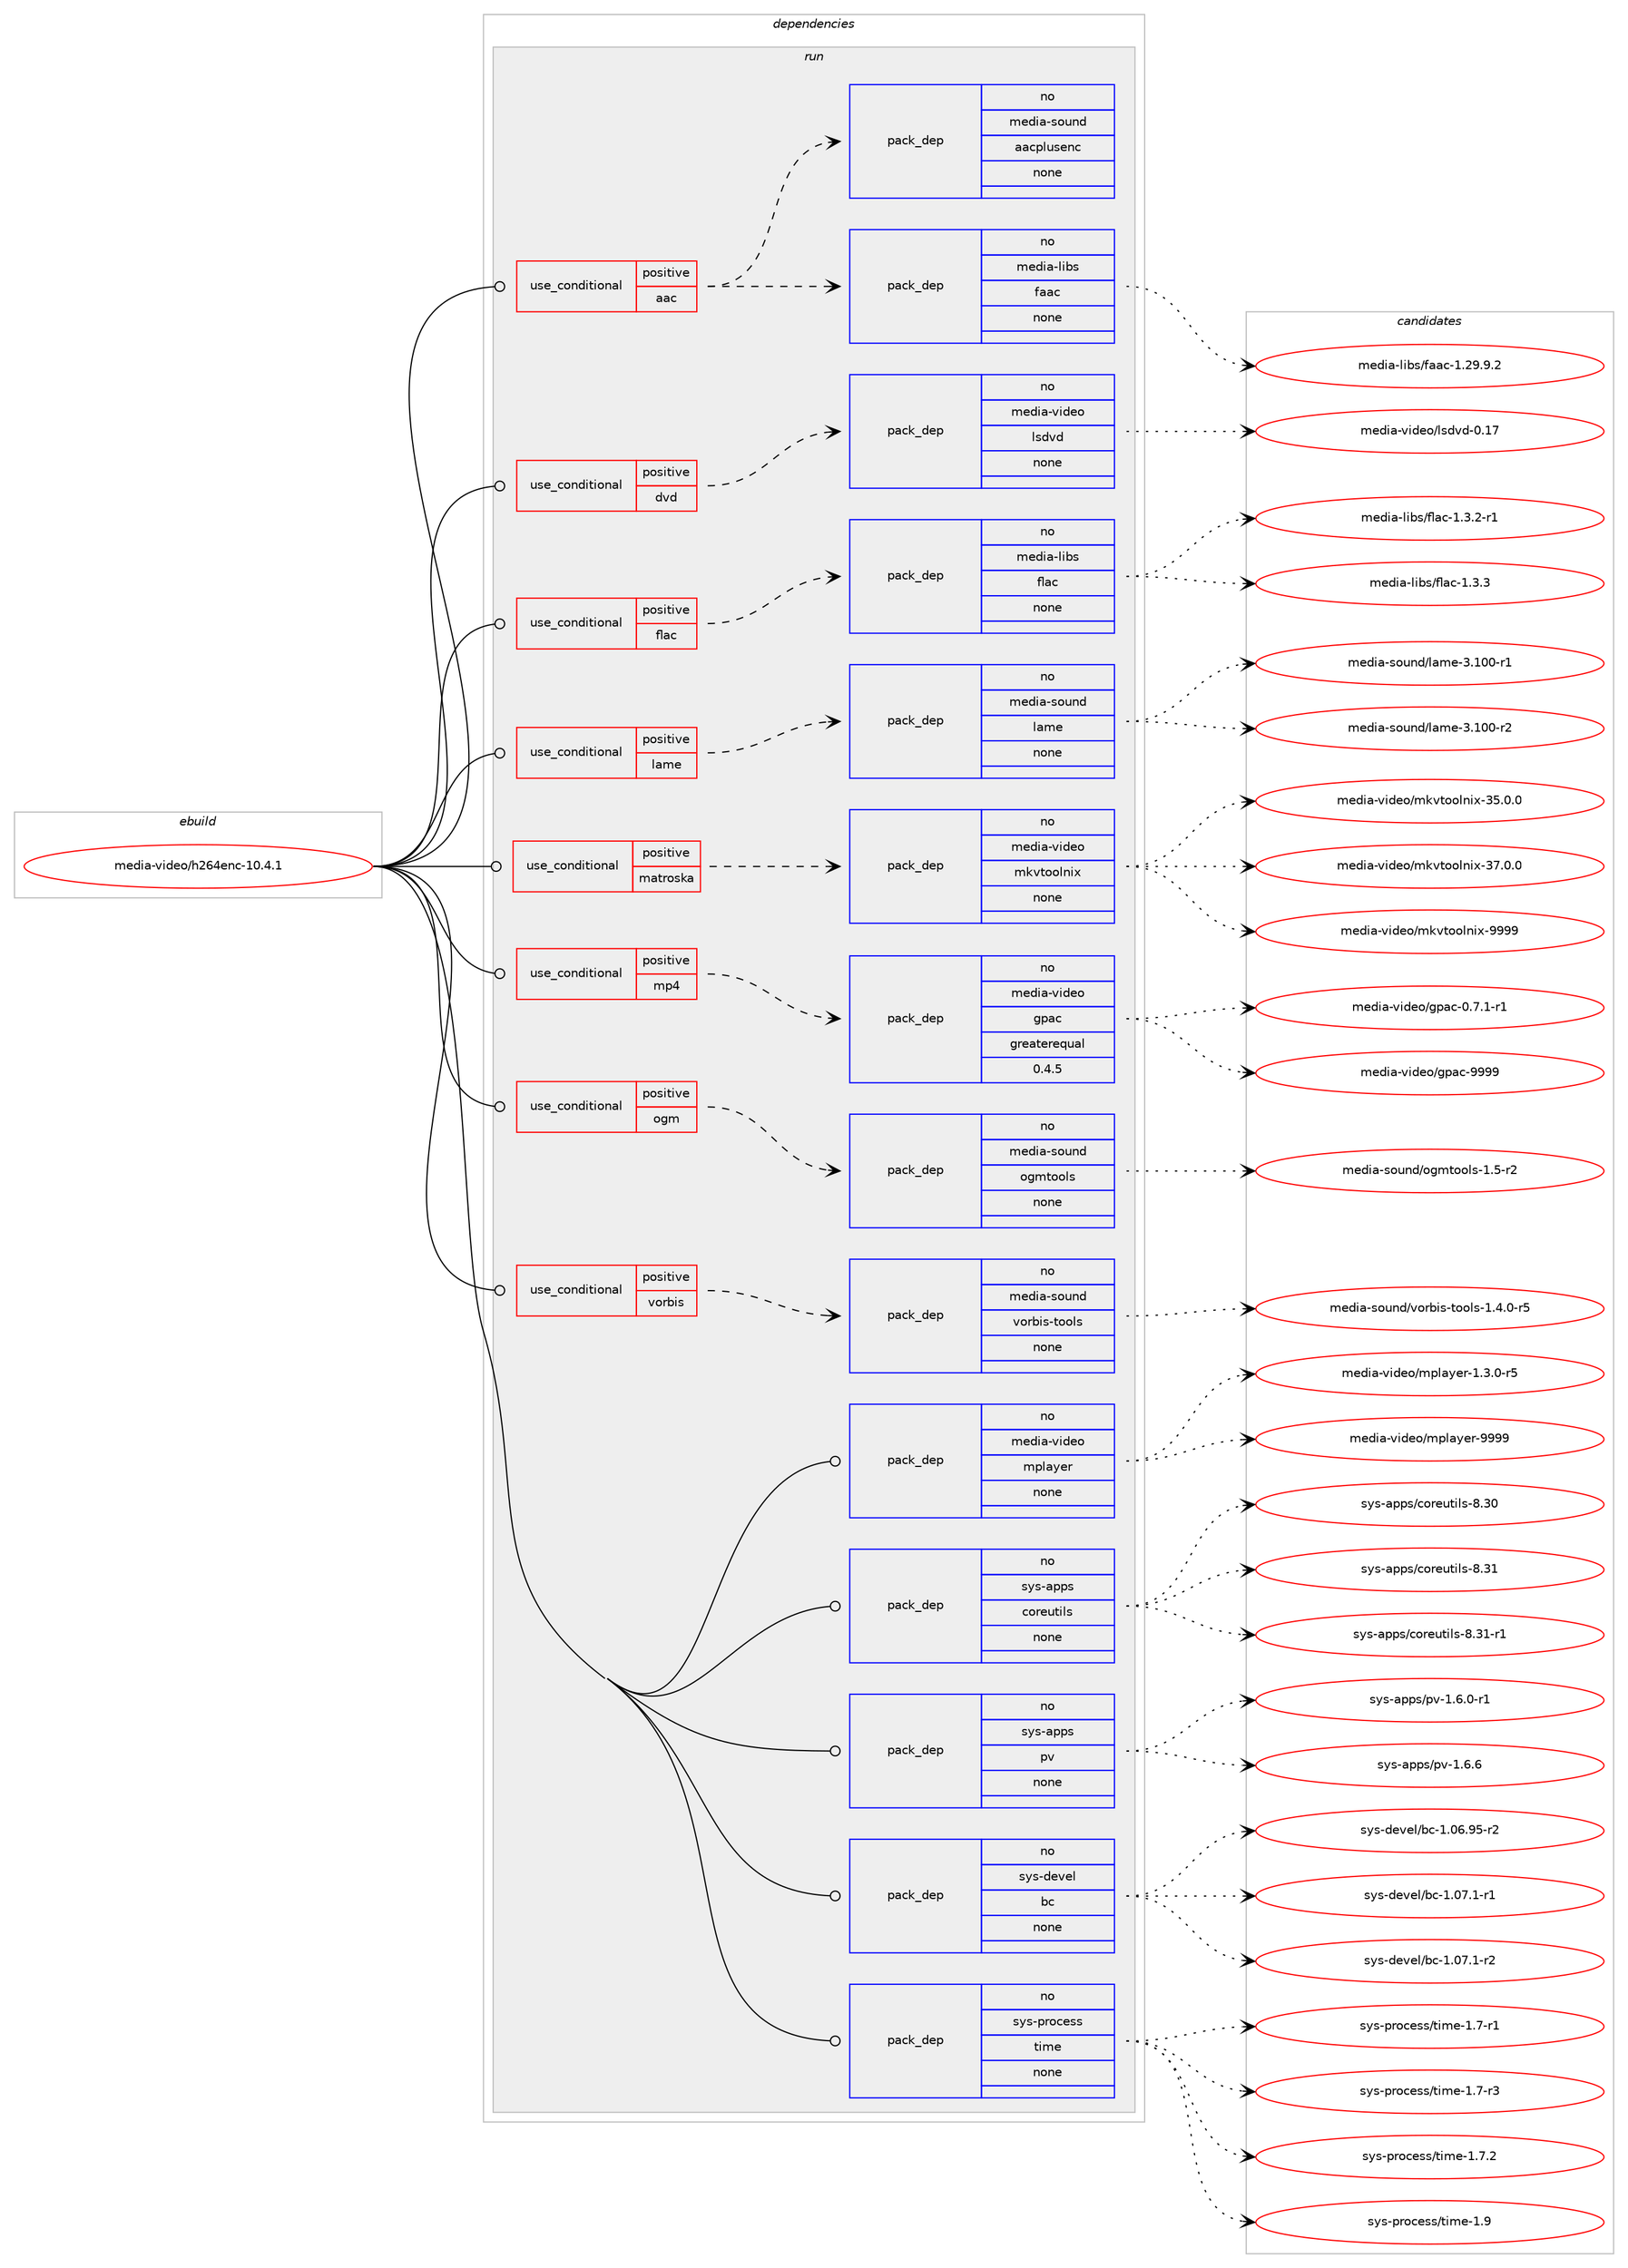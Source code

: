 digraph prolog {

# *************
# Graph options
# *************

newrank=true;
concentrate=true;
compound=true;
graph [rankdir=LR,fontname=Helvetica,fontsize=10,ranksep=1.5];#, ranksep=2.5, nodesep=0.2];
edge  [arrowhead=vee];
node  [fontname=Helvetica,fontsize=10];

# **********
# The ebuild
# **********

subgraph cluster_leftcol {
color=gray;
rank=same;
label=<<i>ebuild</i>>;
id [label="media-video/h264enc-10.4.1", color=red, width=4, href="../media-video/h264enc-10.4.1.svg"];
}

# ****************
# The dependencies
# ****************

subgraph cluster_midcol {
color=gray;
label=<<i>dependencies</i>>;
subgraph cluster_compile {
fillcolor="#eeeeee";
style=filled;
label=<<i>compile</i>>;
}
subgraph cluster_compileandrun {
fillcolor="#eeeeee";
style=filled;
label=<<i>compile and run</i>>;
}
subgraph cluster_run {
fillcolor="#eeeeee";
style=filled;
label=<<i>run</i>>;
subgraph cond196369 {
dependency807715 [label=<<TABLE BORDER="0" CELLBORDER="1" CELLSPACING="0" CELLPADDING="4"><TR><TD ROWSPAN="3" CELLPADDING="10">use_conditional</TD></TR><TR><TD>positive</TD></TR><TR><TD>aac</TD></TR></TABLE>>, shape=none, color=red];
subgraph pack597254 {
dependency807716 [label=<<TABLE BORDER="0" CELLBORDER="1" CELLSPACING="0" CELLPADDING="4" WIDTH="220"><TR><TD ROWSPAN="6" CELLPADDING="30">pack_dep</TD></TR><TR><TD WIDTH="110">no</TD></TR><TR><TD>media-libs</TD></TR><TR><TD>faac</TD></TR><TR><TD>none</TD></TR><TR><TD></TD></TR></TABLE>>, shape=none, color=blue];
}
dependency807715:e -> dependency807716:w [weight=20,style="dashed",arrowhead="vee"];
subgraph pack597255 {
dependency807717 [label=<<TABLE BORDER="0" CELLBORDER="1" CELLSPACING="0" CELLPADDING="4" WIDTH="220"><TR><TD ROWSPAN="6" CELLPADDING="30">pack_dep</TD></TR><TR><TD WIDTH="110">no</TD></TR><TR><TD>media-sound</TD></TR><TR><TD>aacplusenc</TD></TR><TR><TD>none</TD></TR><TR><TD></TD></TR></TABLE>>, shape=none, color=blue];
}
dependency807715:e -> dependency807717:w [weight=20,style="dashed",arrowhead="vee"];
}
id:e -> dependency807715:w [weight=20,style="solid",arrowhead="odot"];
subgraph cond196370 {
dependency807718 [label=<<TABLE BORDER="0" CELLBORDER="1" CELLSPACING="0" CELLPADDING="4"><TR><TD ROWSPAN="3" CELLPADDING="10">use_conditional</TD></TR><TR><TD>positive</TD></TR><TR><TD>dvd</TD></TR></TABLE>>, shape=none, color=red];
subgraph pack597256 {
dependency807719 [label=<<TABLE BORDER="0" CELLBORDER="1" CELLSPACING="0" CELLPADDING="4" WIDTH="220"><TR><TD ROWSPAN="6" CELLPADDING="30">pack_dep</TD></TR><TR><TD WIDTH="110">no</TD></TR><TR><TD>media-video</TD></TR><TR><TD>lsdvd</TD></TR><TR><TD>none</TD></TR><TR><TD></TD></TR></TABLE>>, shape=none, color=blue];
}
dependency807718:e -> dependency807719:w [weight=20,style="dashed",arrowhead="vee"];
}
id:e -> dependency807718:w [weight=20,style="solid",arrowhead="odot"];
subgraph cond196371 {
dependency807720 [label=<<TABLE BORDER="0" CELLBORDER="1" CELLSPACING="0" CELLPADDING="4"><TR><TD ROWSPAN="3" CELLPADDING="10">use_conditional</TD></TR><TR><TD>positive</TD></TR><TR><TD>flac</TD></TR></TABLE>>, shape=none, color=red];
subgraph pack597257 {
dependency807721 [label=<<TABLE BORDER="0" CELLBORDER="1" CELLSPACING="0" CELLPADDING="4" WIDTH="220"><TR><TD ROWSPAN="6" CELLPADDING="30">pack_dep</TD></TR><TR><TD WIDTH="110">no</TD></TR><TR><TD>media-libs</TD></TR><TR><TD>flac</TD></TR><TR><TD>none</TD></TR><TR><TD></TD></TR></TABLE>>, shape=none, color=blue];
}
dependency807720:e -> dependency807721:w [weight=20,style="dashed",arrowhead="vee"];
}
id:e -> dependency807720:w [weight=20,style="solid",arrowhead="odot"];
subgraph cond196372 {
dependency807722 [label=<<TABLE BORDER="0" CELLBORDER="1" CELLSPACING="0" CELLPADDING="4"><TR><TD ROWSPAN="3" CELLPADDING="10">use_conditional</TD></TR><TR><TD>positive</TD></TR><TR><TD>lame</TD></TR></TABLE>>, shape=none, color=red];
subgraph pack597258 {
dependency807723 [label=<<TABLE BORDER="0" CELLBORDER="1" CELLSPACING="0" CELLPADDING="4" WIDTH="220"><TR><TD ROWSPAN="6" CELLPADDING="30">pack_dep</TD></TR><TR><TD WIDTH="110">no</TD></TR><TR><TD>media-sound</TD></TR><TR><TD>lame</TD></TR><TR><TD>none</TD></TR><TR><TD></TD></TR></TABLE>>, shape=none, color=blue];
}
dependency807722:e -> dependency807723:w [weight=20,style="dashed",arrowhead="vee"];
}
id:e -> dependency807722:w [weight=20,style="solid",arrowhead="odot"];
subgraph cond196373 {
dependency807724 [label=<<TABLE BORDER="0" CELLBORDER="1" CELLSPACING="0" CELLPADDING="4"><TR><TD ROWSPAN="3" CELLPADDING="10">use_conditional</TD></TR><TR><TD>positive</TD></TR><TR><TD>matroska</TD></TR></TABLE>>, shape=none, color=red];
subgraph pack597259 {
dependency807725 [label=<<TABLE BORDER="0" CELLBORDER="1" CELLSPACING="0" CELLPADDING="4" WIDTH="220"><TR><TD ROWSPAN="6" CELLPADDING="30">pack_dep</TD></TR><TR><TD WIDTH="110">no</TD></TR><TR><TD>media-video</TD></TR><TR><TD>mkvtoolnix</TD></TR><TR><TD>none</TD></TR><TR><TD></TD></TR></TABLE>>, shape=none, color=blue];
}
dependency807724:e -> dependency807725:w [weight=20,style="dashed",arrowhead="vee"];
}
id:e -> dependency807724:w [weight=20,style="solid",arrowhead="odot"];
subgraph cond196374 {
dependency807726 [label=<<TABLE BORDER="0" CELLBORDER="1" CELLSPACING="0" CELLPADDING="4"><TR><TD ROWSPAN="3" CELLPADDING="10">use_conditional</TD></TR><TR><TD>positive</TD></TR><TR><TD>mp4</TD></TR></TABLE>>, shape=none, color=red];
subgraph pack597260 {
dependency807727 [label=<<TABLE BORDER="0" CELLBORDER="1" CELLSPACING="0" CELLPADDING="4" WIDTH="220"><TR><TD ROWSPAN="6" CELLPADDING="30">pack_dep</TD></TR><TR><TD WIDTH="110">no</TD></TR><TR><TD>media-video</TD></TR><TR><TD>gpac</TD></TR><TR><TD>greaterequal</TD></TR><TR><TD>0.4.5</TD></TR></TABLE>>, shape=none, color=blue];
}
dependency807726:e -> dependency807727:w [weight=20,style="dashed",arrowhead="vee"];
}
id:e -> dependency807726:w [weight=20,style="solid",arrowhead="odot"];
subgraph cond196375 {
dependency807728 [label=<<TABLE BORDER="0" CELLBORDER="1" CELLSPACING="0" CELLPADDING="4"><TR><TD ROWSPAN="3" CELLPADDING="10">use_conditional</TD></TR><TR><TD>positive</TD></TR><TR><TD>ogm</TD></TR></TABLE>>, shape=none, color=red];
subgraph pack597261 {
dependency807729 [label=<<TABLE BORDER="0" CELLBORDER="1" CELLSPACING="0" CELLPADDING="4" WIDTH="220"><TR><TD ROWSPAN="6" CELLPADDING="30">pack_dep</TD></TR><TR><TD WIDTH="110">no</TD></TR><TR><TD>media-sound</TD></TR><TR><TD>ogmtools</TD></TR><TR><TD>none</TD></TR><TR><TD></TD></TR></TABLE>>, shape=none, color=blue];
}
dependency807728:e -> dependency807729:w [weight=20,style="dashed",arrowhead="vee"];
}
id:e -> dependency807728:w [weight=20,style="solid",arrowhead="odot"];
subgraph cond196376 {
dependency807730 [label=<<TABLE BORDER="0" CELLBORDER="1" CELLSPACING="0" CELLPADDING="4"><TR><TD ROWSPAN="3" CELLPADDING="10">use_conditional</TD></TR><TR><TD>positive</TD></TR><TR><TD>vorbis</TD></TR></TABLE>>, shape=none, color=red];
subgraph pack597262 {
dependency807731 [label=<<TABLE BORDER="0" CELLBORDER="1" CELLSPACING="0" CELLPADDING="4" WIDTH="220"><TR><TD ROWSPAN="6" CELLPADDING="30">pack_dep</TD></TR><TR><TD WIDTH="110">no</TD></TR><TR><TD>media-sound</TD></TR><TR><TD>vorbis-tools</TD></TR><TR><TD>none</TD></TR><TR><TD></TD></TR></TABLE>>, shape=none, color=blue];
}
dependency807730:e -> dependency807731:w [weight=20,style="dashed",arrowhead="vee"];
}
id:e -> dependency807730:w [weight=20,style="solid",arrowhead="odot"];
subgraph pack597263 {
dependency807732 [label=<<TABLE BORDER="0" CELLBORDER="1" CELLSPACING="0" CELLPADDING="4" WIDTH="220"><TR><TD ROWSPAN="6" CELLPADDING="30">pack_dep</TD></TR><TR><TD WIDTH="110">no</TD></TR><TR><TD>media-video</TD></TR><TR><TD>mplayer</TD></TR><TR><TD>none</TD></TR><TR><TD></TD></TR></TABLE>>, shape=none, color=blue];
}
id:e -> dependency807732:w [weight=20,style="solid",arrowhead="odot"];
subgraph pack597264 {
dependency807733 [label=<<TABLE BORDER="0" CELLBORDER="1" CELLSPACING="0" CELLPADDING="4" WIDTH="220"><TR><TD ROWSPAN="6" CELLPADDING="30">pack_dep</TD></TR><TR><TD WIDTH="110">no</TD></TR><TR><TD>sys-apps</TD></TR><TR><TD>coreutils</TD></TR><TR><TD>none</TD></TR><TR><TD></TD></TR></TABLE>>, shape=none, color=blue];
}
id:e -> dependency807733:w [weight=20,style="solid",arrowhead="odot"];
subgraph pack597265 {
dependency807734 [label=<<TABLE BORDER="0" CELLBORDER="1" CELLSPACING="0" CELLPADDING="4" WIDTH="220"><TR><TD ROWSPAN="6" CELLPADDING="30">pack_dep</TD></TR><TR><TD WIDTH="110">no</TD></TR><TR><TD>sys-apps</TD></TR><TR><TD>pv</TD></TR><TR><TD>none</TD></TR><TR><TD></TD></TR></TABLE>>, shape=none, color=blue];
}
id:e -> dependency807734:w [weight=20,style="solid",arrowhead="odot"];
subgraph pack597266 {
dependency807735 [label=<<TABLE BORDER="0" CELLBORDER="1" CELLSPACING="0" CELLPADDING="4" WIDTH="220"><TR><TD ROWSPAN="6" CELLPADDING="30">pack_dep</TD></TR><TR><TD WIDTH="110">no</TD></TR><TR><TD>sys-devel</TD></TR><TR><TD>bc</TD></TR><TR><TD>none</TD></TR><TR><TD></TD></TR></TABLE>>, shape=none, color=blue];
}
id:e -> dependency807735:w [weight=20,style="solid",arrowhead="odot"];
subgraph pack597267 {
dependency807736 [label=<<TABLE BORDER="0" CELLBORDER="1" CELLSPACING="0" CELLPADDING="4" WIDTH="220"><TR><TD ROWSPAN="6" CELLPADDING="30">pack_dep</TD></TR><TR><TD WIDTH="110">no</TD></TR><TR><TD>sys-process</TD></TR><TR><TD>time</TD></TR><TR><TD>none</TD></TR><TR><TD></TD></TR></TABLE>>, shape=none, color=blue];
}
id:e -> dependency807736:w [weight=20,style="solid",arrowhead="odot"];
}
}

# **************
# The candidates
# **************

subgraph cluster_choices {
rank=same;
color=gray;
label=<<i>candidates</i>>;

subgraph choice597254 {
color=black;
nodesep=1;
choice10910110010597451081059811547102979799454946505746574650 [label="media-libs/faac-1.29.9.2", color=red, width=4,href="../media-libs/faac-1.29.9.2.svg"];
dependency807716:e -> choice10910110010597451081059811547102979799454946505746574650:w [style=dotted,weight="100"];
}
subgraph choice597255 {
color=black;
nodesep=1;
}
subgraph choice597256 {
color=black;
nodesep=1;
choice1091011001059745118105100101111471081151001181004548464955 [label="media-video/lsdvd-0.17", color=red, width=4,href="../media-video/lsdvd-0.17.svg"];
dependency807719:e -> choice1091011001059745118105100101111471081151001181004548464955:w [style=dotted,weight="100"];
}
subgraph choice597257 {
color=black;
nodesep=1;
choice1091011001059745108105981154710210897994549465146504511449 [label="media-libs/flac-1.3.2-r1", color=red, width=4,href="../media-libs/flac-1.3.2-r1.svg"];
choice109101100105974510810598115471021089799454946514651 [label="media-libs/flac-1.3.3", color=red, width=4,href="../media-libs/flac-1.3.3.svg"];
dependency807721:e -> choice1091011001059745108105981154710210897994549465146504511449:w [style=dotted,weight="100"];
dependency807721:e -> choice109101100105974510810598115471021089799454946514651:w [style=dotted,weight="100"];
}
subgraph choice597258 {
color=black;
nodesep=1;
choice109101100105974511511111711010047108971091014551464948484511449 [label="media-sound/lame-3.100-r1", color=red, width=4,href="../media-sound/lame-3.100-r1.svg"];
choice109101100105974511511111711010047108971091014551464948484511450 [label="media-sound/lame-3.100-r2", color=red, width=4,href="../media-sound/lame-3.100-r2.svg"];
dependency807723:e -> choice109101100105974511511111711010047108971091014551464948484511449:w [style=dotted,weight="100"];
dependency807723:e -> choice109101100105974511511111711010047108971091014551464948484511450:w [style=dotted,weight="100"];
}
subgraph choice597259 {
color=black;
nodesep=1;
choice10910110010597451181051001011114710910711811611111110811010512045515346484648 [label="media-video/mkvtoolnix-35.0.0", color=red, width=4,href="../media-video/mkvtoolnix-35.0.0.svg"];
choice10910110010597451181051001011114710910711811611111110811010512045515546484648 [label="media-video/mkvtoolnix-37.0.0", color=red, width=4,href="../media-video/mkvtoolnix-37.0.0.svg"];
choice1091011001059745118105100101111471091071181161111111081101051204557575757 [label="media-video/mkvtoolnix-9999", color=red, width=4,href="../media-video/mkvtoolnix-9999.svg"];
dependency807725:e -> choice10910110010597451181051001011114710910711811611111110811010512045515346484648:w [style=dotted,weight="100"];
dependency807725:e -> choice10910110010597451181051001011114710910711811611111110811010512045515546484648:w [style=dotted,weight="100"];
dependency807725:e -> choice1091011001059745118105100101111471091071181161111111081101051204557575757:w [style=dotted,weight="100"];
}
subgraph choice597260 {
color=black;
nodesep=1;
choice10910110010597451181051001011114710311297994548465546494511449 [label="media-video/gpac-0.7.1-r1", color=red, width=4,href="../media-video/gpac-0.7.1-r1.svg"];
choice10910110010597451181051001011114710311297994557575757 [label="media-video/gpac-9999", color=red, width=4,href="../media-video/gpac-9999.svg"];
dependency807727:e -> choice10910110010597451181051001011114710311297994548465546494511449:w [style=dotted,weight="100"];
dependency807727:e -> choice10910110010597451181051001011114710311297994557575757:w [style=dotted,weight="100"];
}
subgraph choice597261 {
color=black;
nodesep=1;
choice109101100105974511511111711010047111103109116111111108115454946534511450 [label="media-sound/ogmtools-1.5-r2", color=red, width=4,href="../media-sound/ogmtools-1.5-r2.svg"];
dependency807729:e -> choice109101100105974511511111711010047111103109116111111108115454946534511450:w [style=dotted,weight="100"];
}
subgraph choice597262 {
color=black;
nodesep=1;
choice10910110010597451151111171101004711811111498105115451161111111081154549465246484511453 [label="media-sound/vorbis-tools-1.4.0-r5", color=red, width=4,href="../media-sound/vorbis-tools-1.4.0-r5.svg"];
dependency807731:e -> choice10910110010597451151111171101004711811111498105115451161111111081154549465246484511453:w [style=dotted,weight="100"];
}
subgraph choice597263 {
color=black;
nodesep=1;
choice109101100105974511810510010111147109112108971211011144549465146484511453 [label="media-video/mplayer-1.3.0-r5", color=red, width=4,href="../media-video/mplayer-1.3.0-r5.svg"];
choice109101100105974511810510010111147109112108971211011144557575757 [label="media-video/mplayer-9999", color=red, width=4,href="../media-video/mplayer-9999.svg"];
dependency807732:e -> choice109101100105974511810510010111147109112108971211011144549465146484511453:w [style=dotted,weight="100"];
dependency807732:e -> choice109101100105974511810510010111147109112108971211011144557575757:w [style=dotted,weight="100"];
}
subgraph choice597264 {
color=black;
nodesep=1;
choice115121115459711211211547991111141011171161051081154556465148 [label="sys-apps/coreutils-8.30", color=red, width=4,href="../sys-apps/coreutils-8.30.svg"];
choice115121115459711211211547991111141011171161051081154556465149 [label="sys-apps/coreutils-8.31", color=red, width=4,href="../sys-apps/coreutils-8.31.svg"];
choice1151211154597112112115479911111410111711610510811545564651494511449 [label="sys-apps/coreutils-8.31-r1", color=red, width=4,href="../sys-apps/coreutils-8.31-r1.svg"];
dependency807733:e -> choice115121115459711211211547991111141011171161051081154556465148:w [style=dotted,weight="100"];
dependency807733:e -> choice115121115459711211211547991111141011171161051081154556465149:w [style=dotted,weight="100"];
dependency807733:e -> choice1151211154597112112115479911111410111711610510811545564651494511449:w [style=dotted,weight="100"];
}
subgraph choice597265 {
color=black;
nodesep=1;
choice1151211154597112112115471121184549465446484511449 [label="sys-apps/pv-1.6.0-r1", color=red, width=4,href="../sys-apps/pv-1.6.0-r1.svg"];
choice115121115459711211211547112118454946544654 [label="sys-apps/pv-1.6.6", color=red, width=4,href="../sys-apps/pv-1.6.6.svg"];
dependency807734:e -> choice1151211154597112112115471121184549465446484511449:w [style=dotted,weight="100"];
dependency807734:e -> choice115121115459711211211547112118454946544654:w [style=dotted,weight="100"];
}
subgraph choice597266 {
color=black;
nodesep=1;
choice1151211154510010111810110847989945494648544657534511450 [label="sys-devel/bc-1.06.95-r2", color=red, width=4,href="../sys-devel/bc-1.06.95-r2.svg"];
choice11512111545100101118101108479899454946485546494511449 [label="sys-devel/bc-1.07.1-r1", color=red, width=4,href="../sys-devel/bc-1.07.1-r1.svg"];
choice11512111545100101118101108479899454946485546494511450 [label="sys-devel/bc-1.07.1-r2", color=red, width=4,href="../sys-devel/bc-1.07.1-r2.svg"];
dependency807735:e -> choice1151211154510010111810110847989945494648544657534511450:w [style=dotted,weight="100"];
dependency807735:e -> choice11512111545100101118101108479899454946485546494511449:w [style=dotted,weight="100"];
dependency807735:e -> choice11512111545100101118101108479899454946485546494511450:w [style=dotted,weight="100"];
}
subgraph choice597267 {
color=black;
nodesep=1;
choice115121115451121141119910111511547116105109101454946554511449 [label="sys-process/time-1.7-r1", color=red, width=4,href="../sys-process/time-1.7-r1.svg"];
choice115121115451121141119910111511547116105109101454946554511451 [label="sys-process/time-1.7-r3", color=red, width=4,href="../sys-process/time-1.7-r3.svg"];
choice115121115451121141119910111511547116105109101454946554650 [label="sys-process/time-1.7.2", color=red, width=4,href="../sys-process/time-1.7.2.svg"];
choice11512111545112114111991011151154711610510910145494657 [label="sys-process/time-1.9", color=red, width=4,href="../sys-process/time-1.9.svg"];
dependency807736:e -> choice115121115451121141119910111511547116105109101454946554511449:w [style=dotted,weight="100"];
dependency807736:e -> choice115121115451121141119910111511547116105109101454946554511451:w [style=dotted,weight="100"];
dependency807736:e -> choice115121115451121141119910111511547116105109101454946554650:w [style=dotted,weight="100"];
dependency807736:e -> choice11512111545112114111991011151154711610510910145494657:w [style=dotted,weight="100"];
}
}

}

